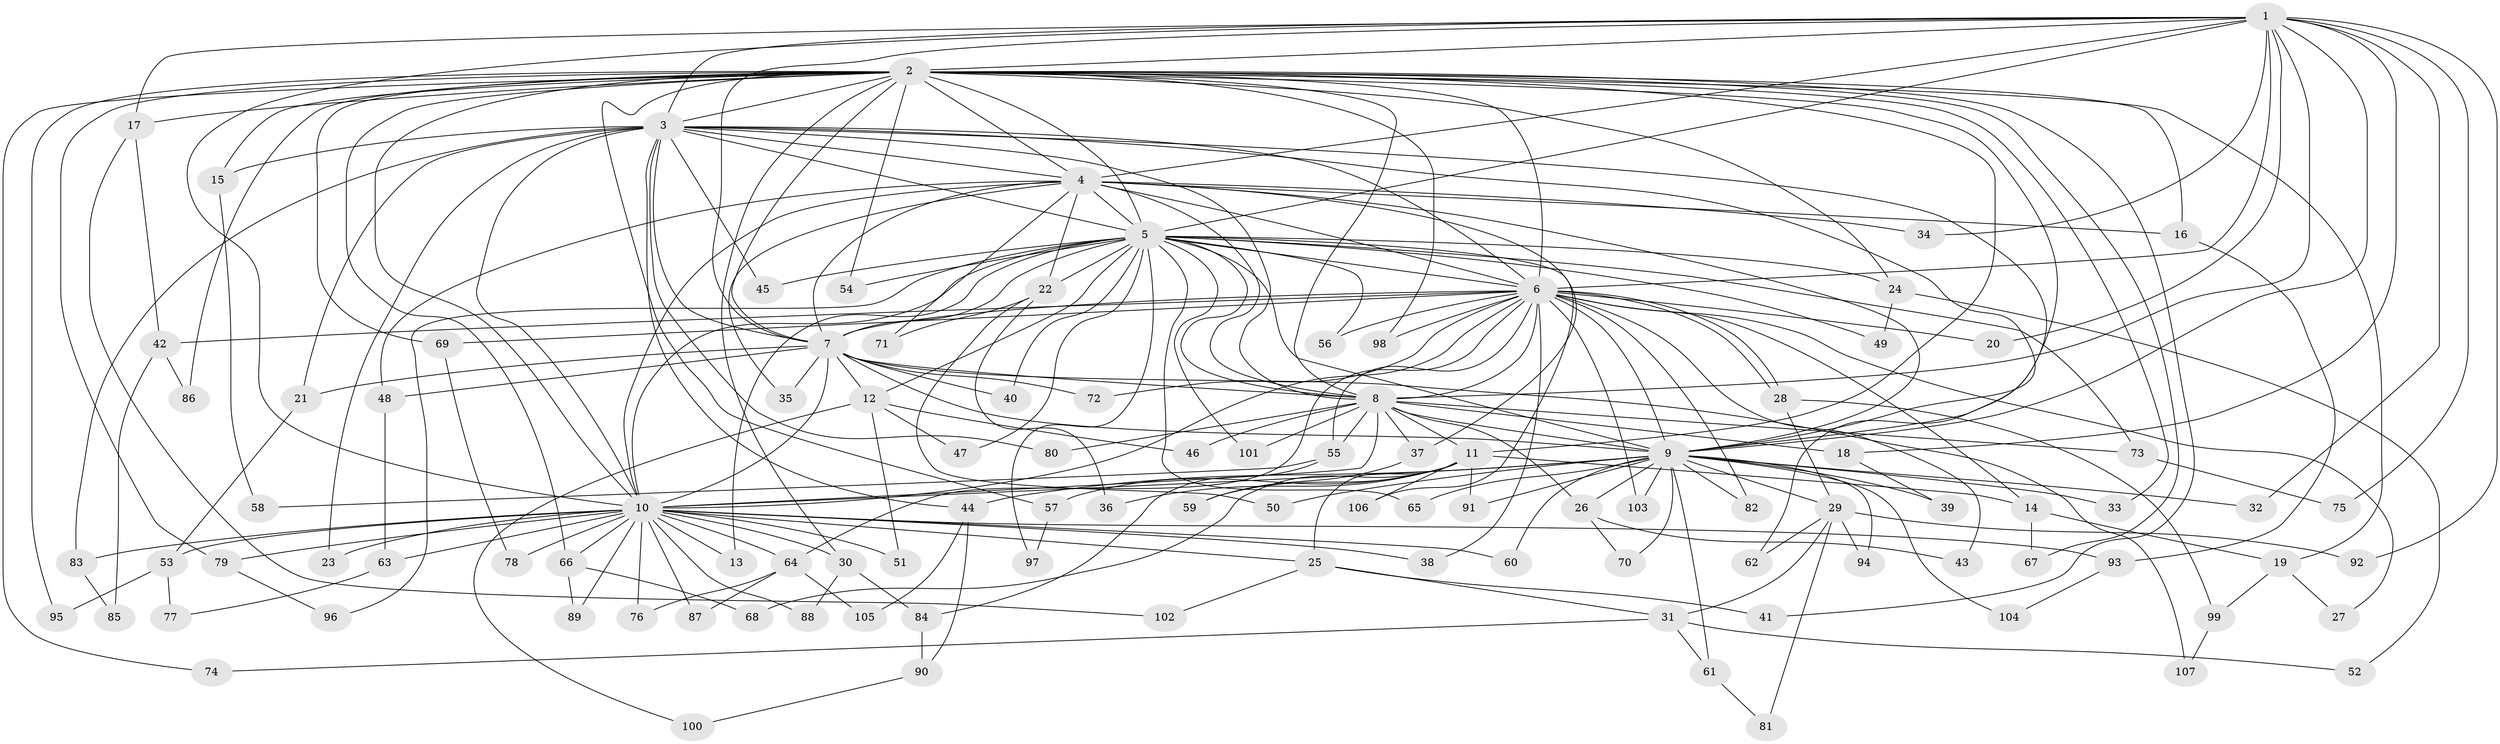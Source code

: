 // Generated by graph-tools (version 1.1) at 2025/49/03/09/25 03:49:32]
// undirected, 107 vertices, 239 edges
graph export_dot {
graph [start="1"]
  node [color=gray90,style=filled];
  1;
  2;
  3;
  4;
  5;
  6;
  7;
  8;
  9;
  10;
  11;
  12;
  13;
  14;
  15;
  16;
  17;
  18;
  19;
  20;
  21;
  22;
  23;
  24;
  25;
  26;
  27;
  28;
  29;
  30;
  31;
  32;
  33;
  34;
  35;
  36;
  37;
  38;
  39;
  40;
  41;
  42;
  43;
  44;
  45;
  46;
  47;
  48;
  49;
  50;
  51;
  52;
  53;
  54;
  55;
  56;
  57;
  58;
  59;
  60;
  61;
  62;
  63;
  64;
  65;
  66;
  67;
  68;
  69;
  70;
  71;
  72;
  73;
  74;
  75;
  76;
  77;
  78;
  79;
  80;
  81;
  82;
  83;
  84;
  85;
  86;
  87;
  88;
  89;
  90;
  91;
  92;
  93;
  94;
  95;
  96;
  97;
  98;
  99;
  100;
  101;
  102;
  103;
  104;
  105;
  106;
  107;
  1 -- 2;
  1 -- 3;
  1 -- 4;
  1 -- 5;
  1 -- 6;
  1 -- 7;
  1 -- 8;
  1 -- 9;
  1 -- 10;
  1 -- 17;
  1 -- 18;
  1 -- 20;
  1 -- 32;
  1 -- 34;
  1 -- 75;
  1 -- 92;
  2 -- 3;
  2 -- 4;
  2 -- 5;
  2 -- 6;
  2 -- 7;
  2 -- 8;
  2 -- 9;
  2 -- 10;
  2 -- 11;
  2 -- 15;
  2 -- 16;
  2 -- 17;
  2 -- 19;
  2 -- 24;
  2 -- 30;
  2 -- 33;
  2 -- 41;
  2 -- 54;
  2 -- 57;
  2 -- 66;
  2 -- 67;
  2 -- 69;
  2 -- 74;
  2 -- 79;
  2 -- 86;
  2 -- 95;
  2 -- 98;
  3 -- 4;
  3 -- 5;
  3 -- 6;
  3 -- 7;
  3 -- 8;
  3 -- 9;
  3 -- 10;
  3 -- 15;
  3 -- 21;
  3 -- 23;
  3 -- 44;
  3 -- 45;
  3 -- 62;
  3 -- 80;
  3 -- 83;
  4 -- 5;
  4 -- 6;
  4 -- 7;
  4 -- 8;
  4 -- 9;
  4 -- 10;
  4 -- 16;
  4 -- 22;
  4 -- 34;
  4 -- 35;
  4 -- 37;
  4 -- 48;
  4 -- 71;
  5 -- 6;
  5 -- 7;
  5 -- 8;
  5 -- 9;
  5 -- 10;
  5 -- 12;
  5 -- 13;
  5 -- 22;
  5 -- 24;
  5 -- 40;
  5 -- 45;
  5 -- 47;
  5 -- 49;
  5 -- 54;
  5 -- 56;
  5 -- 65;
  5 -- 73;
  5 -- 96;
  5 -- 97;
  5 -- 101;
  5 -- 106;
  6 -- 7;
  6 -- 8;
  6 -- 9;
  6 -- 10;
  6 -- 14;
  6 -- 20;
  6 -- 27;
  6 -- 28;
  6 -- 28;
  6 -- 38;
  6 -- 42;
  6 -- 43;
  6 -- 55;
  6 -- 56;
  6 -- 64;
  6 -- 69;
  6 -- 72;
  6 -- 82;
  6 -- 98;
  6 -- 103;
  7 -- 8;
  7 -- 9;
  7 -- 10;
  7 -- 12;
  7 -- 21;
  7 -- 35;
  7 -- 40;
  7 -- 48;
  7 -- 72;
  7 -- 107;
  8 -- 9;
  8 -- 10;
  8 -- 11;
  8 -- 18;
  8 -- 26;
  8 -- 37;
  8 -- 46;
  8 -- 55;
  8 -- 73;
  8 -- 80;
  8 -- 101;
  9 -- 10;
  9 -- 26;
  9 -- 29;
  9 -- 32;
  9 -- 33;
  9 -- 39;
  9 -- 44;
  9 -- 50;
  9 -- 60;
  9 -- 61;
  9 -- 65;
  9 -- 70;
  9 -- 82;
  9 -- 91;
  9 -- 94;
  9 -- 103;
  9 -- 104;
  10 -- 13;
  10 -- 23;
  10 -- 25;
  10 -- 30;
  10 -- 38;
  10 -- 51;
  10 -- 53;
  10 -- 60;
  10 -- 63;
  10 -- 64;
  10 -- 66;
  10 -- 76;
  10 -- 78;
  10 -- 79;
  10 -- 83;
  10 -- 87;
  10 -- 88;
  10 -- 89;
  10 -- 93;
  11 -- 14;
  11 -- 25;
  11 -- 36;
  11 -- 57;
  11 -- 59;
  11 -- 68;
  11 -- 91;
  11 -- 106;
  12 -- 46;
  12 -- 47;
  12 -- 51;
  12 -- 100;
  14 -- 19;
  14 -- 67;
  15 -- 58;
  16 -- 93;
  17 -- 42;
  17 -- 102;
  18 -- 39;
  19 -- 27;
  19 -- 99;
  21 -- 53;
  22 -- 36;
  22 -- 50;
  22 -- 71;
  24 -- 49;
  24 -- 52;
  25 -- 31;
  25 -- 41;
  25 -- 102;
  26 -- 43;
  26 -- 70;
  28 -- 29;
  28 -- 99;
  29 -- 31;
  29 -- 62;
  29 -- 81;
  29 -- 92;
  29 -- 94;
  30 -- 84;
  30 -- 88;
  31 -- 52;
  31 -- 61;
  31 -- 74;
  37 -- 59;
  42 -- 85;
  42 -- 86;
  44 -- 90;
  44 -- 105;
  48 -- 63;
  53 -- 77;
  53 -- 95;
  55 -- 58;
  55 -- 84;
  57 -- 97;
  61 -- 81;
  63 -- 77;
  64 -- 76;
  64 -- 87;
  64 -- 105;
  66 -- 68;
  66 -- 89;
  69 -- 78;
  73 -- 75;
  79 -- 96;
  83 -- 85;
  84 -- 90;
  90 -- 100;
  93 -- 104;
  99 -- 107;
}
